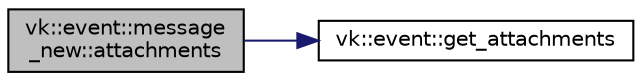 digraph "vk::event::message_new::attachments"
{
 // LATEX_PDF_SIZE
  edge [fontname="Helvetica",fontsize="10",labelfontname="Helvetica",labelfontsize="10"];
  node [fontname="Helvetica",fontsize="10",shape=record];
  rankdir="LR";
  Node1 [label="vk::event::message\l_new::attachments",height=0.2,width=0.4,color="black", fillcolor="grey75", style="filled", fontcolor="black",tooltip=" "];
  Node1 -> Node2 [color="midnightblue",fontsize="10",style="solid",fontname="Helvetica"];
  Node2 [label="vk::event::get_attachments",height=0.2,width=0.4,color="black", fillcolor="white", style="filled",URL="$namespacevk_1_1event.html#a99a6cb05d95800d9a1f6b99216b1c0b4",tooltip=" "];
}
